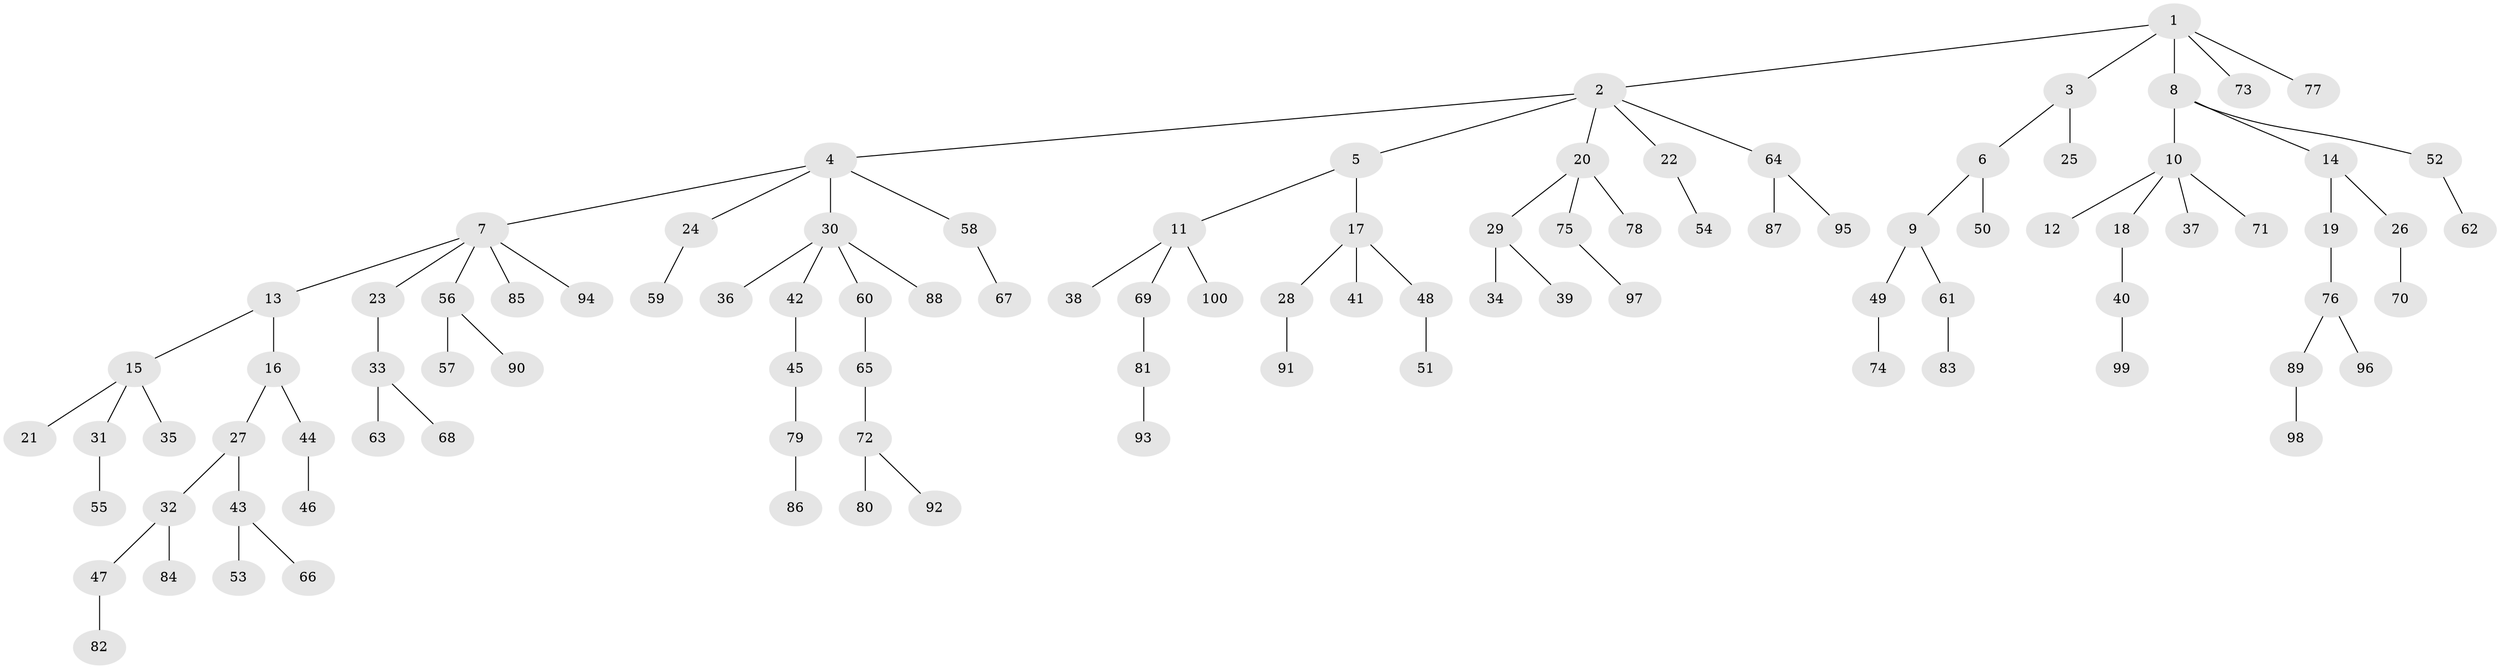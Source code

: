 // Generated by graph-tools (version 1.1) at 2025/36/03/09/25 02:36:39]
// undirected, 100 vertices, 99 edges
graph export_dot {
graph [start="1"]
  node [color=gray90,style=filled];
  1;
  2;
  3;
  4;
  5;
  6;
  7;
  8;
  9;
  10;
  11;
  12;
  13;
  14;
  15;
  16;
  17;
  18;
  19;
  20;
  21;
  22;
  23;
  24;
  25;
  26;
  27;
  28;
  29;
  30;
  31;
  32;
  33;
  34;
  35;
  36;
  37;
  38;
  39;
  40;
  41;
  42;
  43;
  44;
  45;
  46;
  47;
  48;
  49;
  50;
  51;
  52;
  53;
  54;
  55;
  56;
  57;
  58;
  59;
  60;
  61;
  62;
  63;
  64;
  65;
  66;
  67;
  68;
  69;
  70;
  71;
  72;
  73;
  74;
  75;
  76;
  77;
  78;
  79;
  80;
  81;
  82;
  83;
  84;
  85;
  86;
  87;
  88;
  89;
  90;
  91;
  92;
  93;
  94;
  95;
  96;
  97;
  98;
  99;
  100;
  1 -- 2;
  1 -- 3;
  1 -- 8;
  1 -- 73;
  1 -- 77;
  2 -- 4;
  2 -- 5;
  2 -- 20;
  2 -- 22;
  2 -- 64;
  3 -- 6;
  3 -- 25;
  4 -- 7;
  4 -- 24;
  4 -- 30;
  4 -- 58;
  5 -- 11;
  5 -- 17;
  6 -- 9;
  6 -- 50;
  7 -- 13;
  7 -- 23;
  7 -- 56;
  7 -- 85;
  7 -- 94;
  8 -- 10;
  8 -- 14;
  8 -- 52;
  9 -- 49;
  9 -- 61;
  10 -- 12;
  10 -- 18;
  10 -- 37;
  10 -- 71;
  11 -- 38;
  11 -- 69;
  11 -- 100;
  13 -- 15;
  13 -- 16;
  14 -- 19;
  14 -- 26;
  15 -- 21;
  15 -- 31;
  15 -- 35;
  16 -- 27;
  16 -- 44;
  17 -- 28;
  17 -- 41;
  17 -- 48;
  18 -- 40;
  19 -- 76;
  20 -- 29;
  20 -- 75;
  20 -- 78;
  22 -- 54;
  23 -- 33;
  24 -- 59;
  26 -- 70;
  27 -- 32;
  27 -- 43;
  28 -- 91;
  29 -- 34;
  29 -- 39;
  30 -- 36;
  30 -- 42;
  30 -- 60;
  30 -- 88;
  31 -- 55;
  32 -- 47;
  32 -- 84;
  33 -- 63;
  33 -- 68;
  40 -- 99;
  42 -- 45;
  43 -- 53;
  43 -- 66;
  44 -- 46;
  45 -- 79;
  47 -- 82;
  48 -- 51;
  49 -- 74;
  52 -- 62;
  56 -- 57;
  56 -- 90;
  58 -- 67;
  60 -- 65;
  61 -- 83;
  64 -- 87;
  64 -- 95;
  65 -- 72;
  69 -- 81;
  72 -- 80;
  72 -- 92;
  75 -- 97;
  76 -- 89;
  76 -- 96;
  79 -- 86;
  81 -- 93;
  89 -- 98;
}
